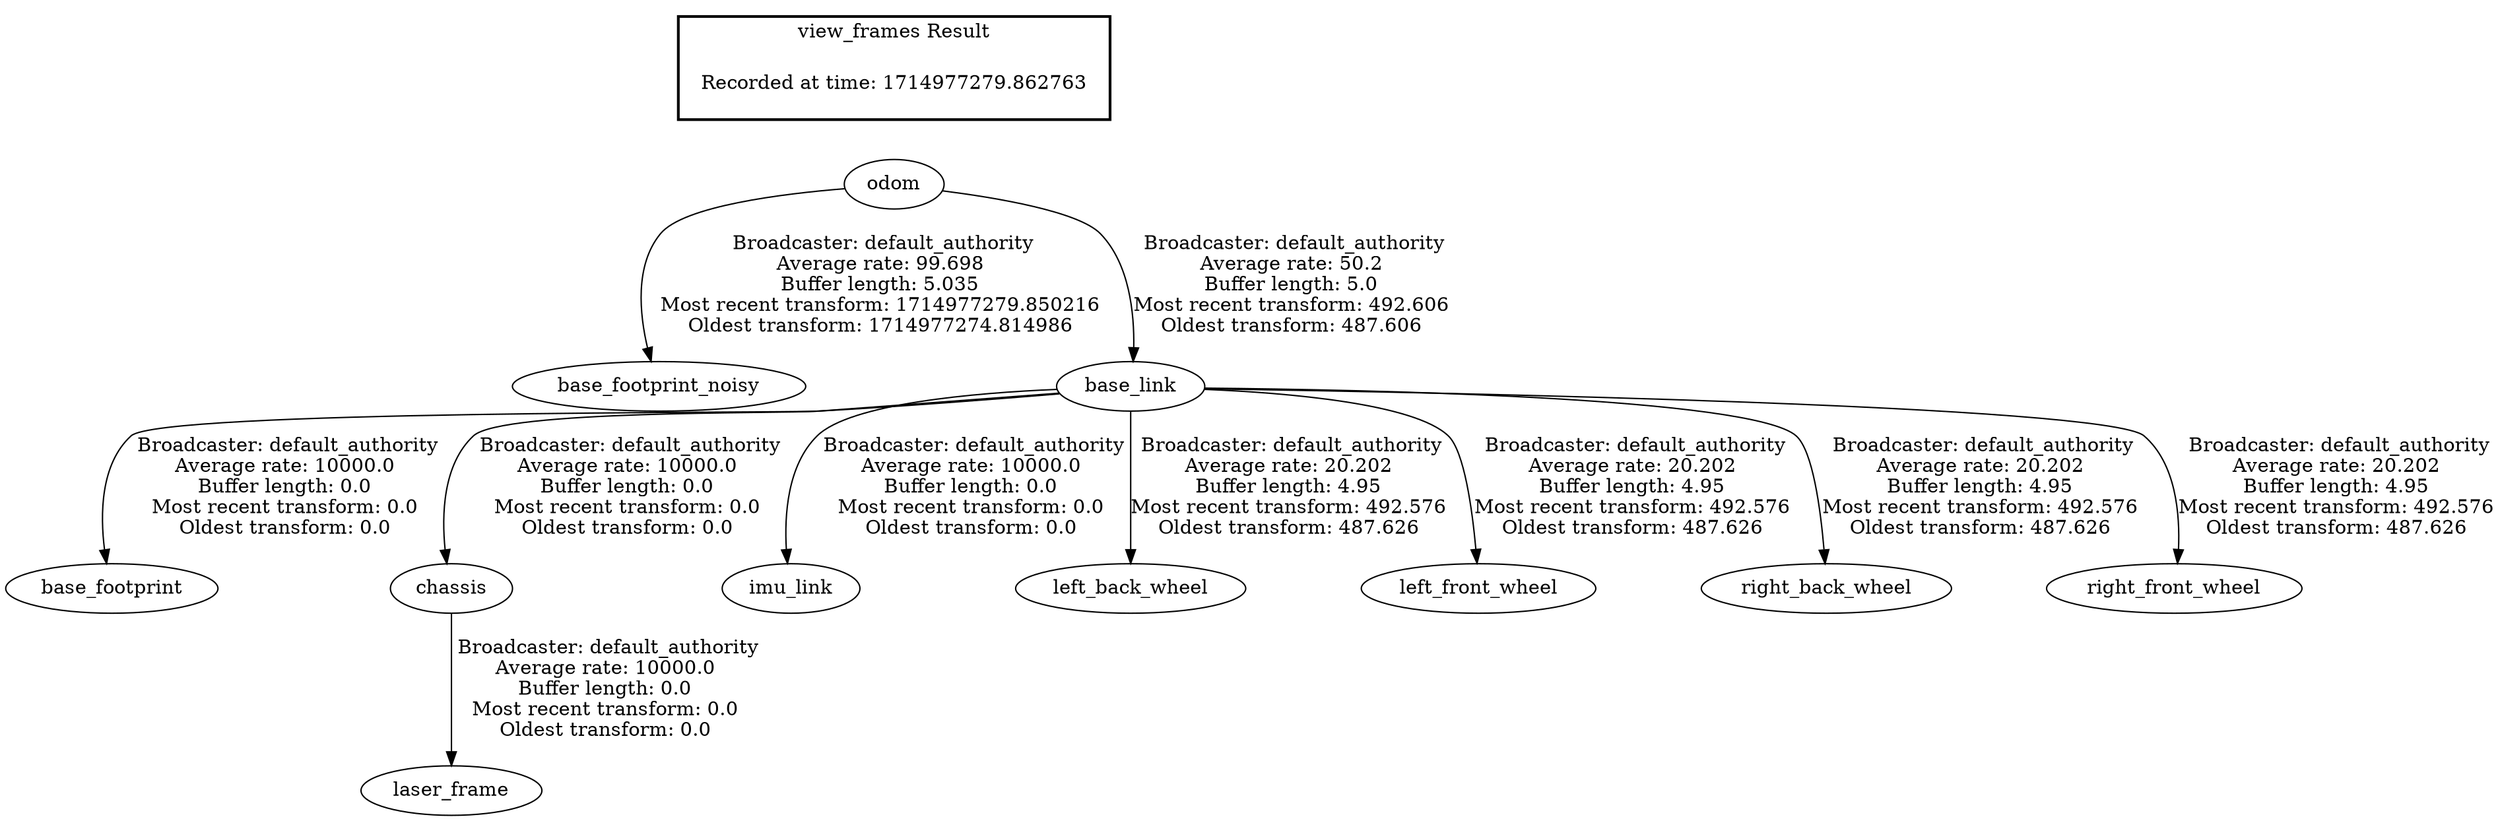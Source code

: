 digraph G {
"odom" -> "base_footprint_noisy"[label=" Broadcaster: default_authority\nAverage rate: 99.698\nBuffer length: 5.035\nMost recent transform: 1714977279.850216\nOldest transform: 1714977274.814986\n"];
"base_link" -> "base_footprint"[label=" Broadcaster: default_authority\nAverage rate: 10000.0\nBuffer length: 0.0\nMost recent transform: 0.0\nOldest transform: 0.0\n"];
"odom" -> "base_link"[label=" Broadcaster: default_authority\nAverage rate: 50.2\nBuffer length: 5.0\nMost recent transform: 492.606\nOldest transform: 487.606\n"];
"base_link" -> "chassis"[label=" Broadcaster: default_authority\nAverage rate: 10000.0\nBuffer length: 0.0\nMost recent transform: 0.0\nOldest transform: 0.0\n"];
"base_link" -> "imu_link"[label=" Broadcaster: default_authority\nAverage rate: 10000.0\nBuffer length: 0.0\nMost recent transform: 0.0\nOldest transform: 0.0\n"];
"chassis" -> "laser_frame"[label=" Broadcaster: default_authority\nAverage rate: 10000.0\nBuffer length: 0.0\nMost recent transform: 0.0\nOldest transform: 0.0\n"];
"base_link" -> "left_back_wheel"[label=" Broadcaster: default_authority\nAverage rate: 20.202\nBuffer length: 4.95\nMost recent transform: 492.576\nOldest transform: 487.626\n"];
"base_link" -> "left_front_wheel"[label=" Broadcaster: default_authority\nAverage rate: 20.202\nBuffer length: 4.95\nMost recent transform: 492.576\nOldest transform: 487.626\n"];
"base_link" -> "right_back_wheel"[label=" Broadcaster: default_authority\nAverage rate: 20.202\nBuffer length: 4.95\nMost recent transform: 492.576\nOldest transform: 487.626\n"];
"base_link" -> "right_front_wheel"[label=" Broadcaster: default_authority\nAverage rate: 20.202\nBuffer length: 4.95\nMost recent transform: 492.576\nOldest transform: 487.626\n"];
edge [style=invis];
 subgraph cluster_legend { style=bold; color=black; label ="view_frames Result";
"Recorded at time: 1714977279.862763"[ shape=plaintext ] ;
}->"odom";
}